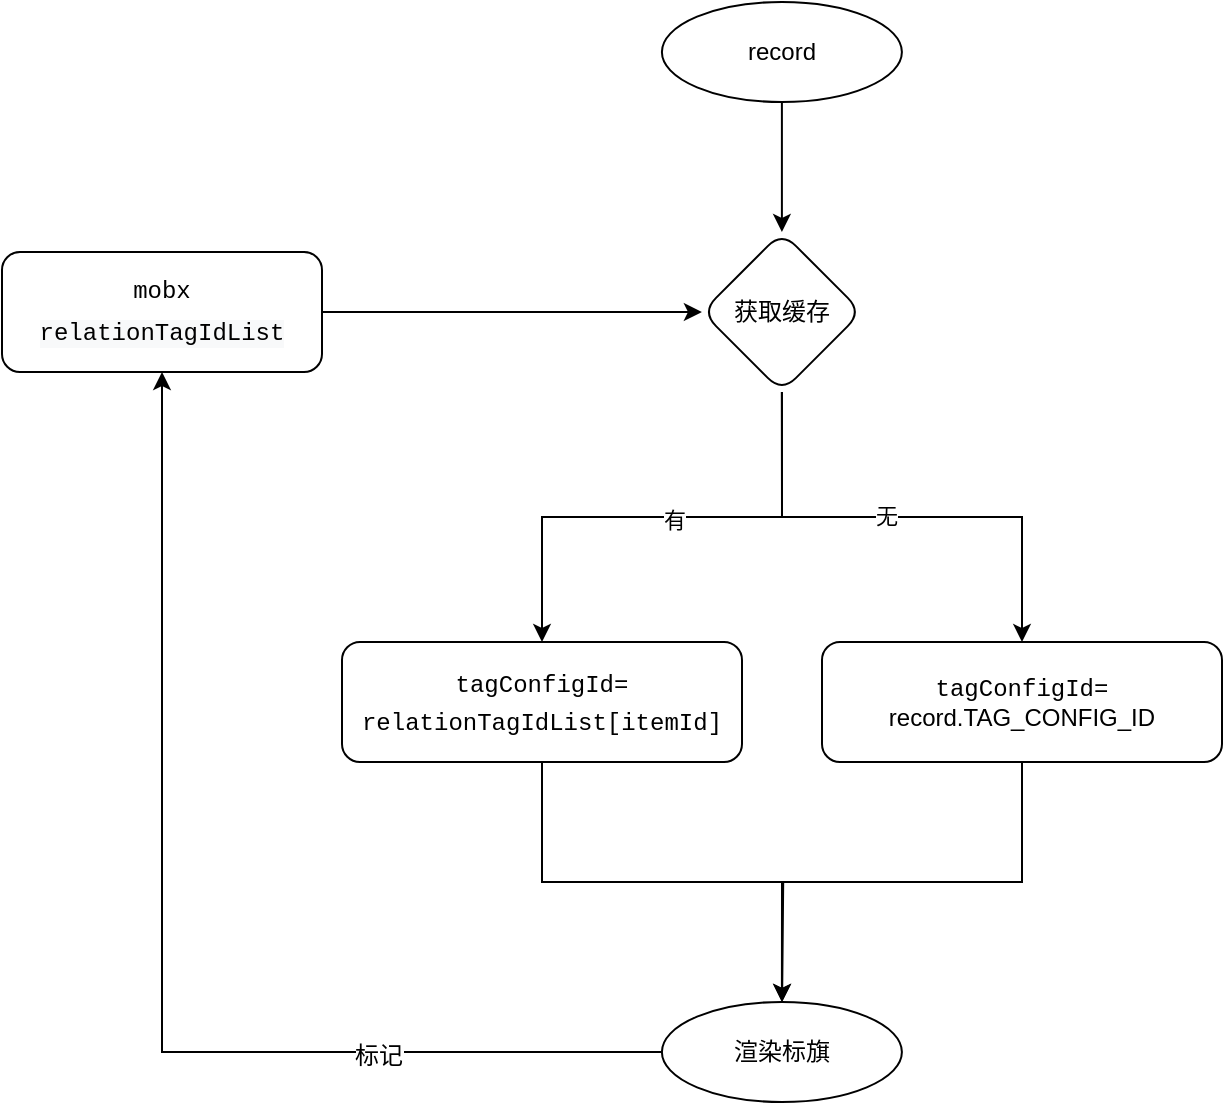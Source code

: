<mxfile version="20.5.3" type="github">
  <diagram id="1FowIULAXSjEy72_O8D5" name="第 1 页">
    <mxGraphModel dx="1426" dy="801" grid="1" gridSize="10" guides="1" tooltips="1" connect="1" arrows="1" fold="1" page="1" pageScale="1" pageWidth="2339" pageHeight="3300" math="0" shadow="0">
      <root>
        <mxCell id="0" />
        <mxCell id="1" parent="0" />
        <mxCell id="H2H-OK5_0r2s_BHLptNz-1" value="" style="edgeStyle=orthogonalEdgeStyle;rounded=0;orthogonalLoop=1;jettySize=auto;html=1;entryX=0.5;entryY=0;entryDx=0;entryDy=0;" edge="1" parent="1" source="H2H-OK5_0r2s_BHLptNz-2" target="H2H-OK5_0r2s_BHLptNz-7">
          <mxGeometry relative="1" as="geometry">
            <mxPoint x="460" y="200" as="targetPoint" />
          </mxGeometry>
        </mxCell>
        <mxCell id="H2H-OK5_0r2s_BHLptNz-2" value="record" style="ellipse;whiteSpace=wrap;html=1;rounded=1;" vertex="1" parent="1">
          <mxGeometry x="399.95" y="80" width="120" height="50" as="geometry" />
        </mxCell>
        <mxCell id="H2H-OK5_0r2s_BHLptNz-3" value="" style="edgeStyle=orthogonalEdgeStyle;rounded=0;orthogonalLoop=1;jettySize=auto;html=1;exitX=0.5;exitY=1;exitDx=0;exitDy=0;entryX=0.5;entryY=0;entryDx=0;entryDy=0;" edge="1" parent="1" source="H2H-OK5_0r2s_BHLptNz-7" target="H2H-OK5_0r2s_BHLptNz-9">
          <mxGeometry relative="1" as="geometry">
            <mxPoint x="310.003" y="400" as="targetPoint" />
          </mxGeometry>
        </mxCell>
        <mxCell id="H2H-OK5_0r2s_BHLptNz-4" value="有" style="edgeLabel;html=1;align=center;verticalAlign=middle;resizable=0;points=[];" vertex="1" connectable="0" parent="H2H-OK5_0r2s_BHLptNz-3">
          <mxGeometry x="-0.048" y="1" relative="1" as="geometry">
            <mxPoint as="offset" />
          </mxGeometry>
        </mxCell>
        <mxCell id="H2H-OK5_0r2s_BHLptNz-5" value="" style="edgeStyle=orthogonalEdgeStyle;rounded=0;orthogonalLoop=1;jettySize=auto;html=1;exitX=0.5;exitY=1;exitDx=0;exitDy=0;" edge="1" parent="1" source="H2H-OK5_0r2s_BHLptNz-7" target="H2H-OK5_0r2s_BHLptNz-11">
          <mxGeometry relative="1" as="geometry" />
        </mxCell>
        <mxCell id="H2H-OK5_0r2s_BHLptNz-6" value="无" style="edgeLabel;html=1;align=center;verticalAlign=middle;resizable=0;points=[];" vertex="1" connectable="0" parent="H2H-OK5_0r2s_BHLptNz-5">
          <mxGeometry x="-0.064" y="1" relative="1" as="geometry">
            <mxPoint as="offset" />
          </mxGeometry>
        </mxCell>
        <mxCell id="H2H-OK5_0r2s_BHLptNz-7" value="获取缓存" style="rhombus;whiteSpace=wrap;html=1;rounded=1;" vertex="1" parent="1">
          <mxGeometry x="419.95" y="195" width="80" height="80" as="geometry" />
        </mxCell>
        <mxCell id="H2H-OK5_0r2s_BHLptNz-8" value="" style="edgeStyle=orthogonalEdgeStyle;rounded=0;orthogonalLoop=1;jettySize=auto;html=1;fontSize=12;fontColor=#000000;exitX=0.5;exitY=1;exitDx=0;exitDy=0;" edge="1" parent="1" source="H2H-OK5_0r2s_BHLptNz-9">
          <mxGeometry relative="1" as="geometry">
            <mxPoint x="310.003" y="460" as="sourcePoint" />
            <mxPoint x="460.053" y="580" as="targetPoint" />
          </mxGeometry>
        </mxCell>
        <mxCell id="H2H-OK5_0r2s_BHLptNz-9" value="&lt;div style=&quot;background-color: rgb(255, 255, 255); font-family: &amp;quot;Fira Code&amp;quot;, Menlo, Monaco, &amp;quot;Courier New&amp;quot;, monospace, &amp;quot;Meslo LG S DZ for Powerline&amp;quot;, Menlo, Monaco, &amp;quot;Courier New&amp;quot;, monospace; font-size: 12px; line-height: 21px;&quot;&gt;&lt;span style=&quot;font-size: 12px;&quot;&gt;tagConfigId=&lt;/span&gt;&lt;/div&gt;&lt;font face=&quot;Fira Code, Menlo, Monaco, Courier New, monospace, Meslo LG S DZ for Powerline, Menlo, Monaco, Courier New, monospace&quot; style=&quot;font-size: 12px;&quot;&gt;&lt;span style=&quot;font-size: 12px;&quot;&gt;&lt;span style=&quot;font-size: 12px;&quot;&gt;relationTagIdList[itemId]&lt;/span&gt;&lt;/span&gt;&lt;/font&gt;" style="whiteSpace=wrap;html=1;rounded=1;fontStyle=0;fontSize=12;fontColor=#000000;" vertex="1" parent="1">
          <mxGeometry x="240" y="400" width="200" height="60" as="geometry" />
        </mxCell>
        <mxCell id="H2H-OK5_0r2s_BHLptNz-10" style="edgeStyle=orthogonalEdgeStyle;rounded=0;orthogonalLoop=1;jettySize=auto;html=1;exitX=0.5;exitY=1;exitDx=0;exitDy=0;entryX=0.5;entryY=0;entryDx=0;entryDy=0;fontSize=12;fontColor=#000000;" edge="1" parent="1" source="H2H-OK5_0r2s_BHLptNz-11" target="H2H-OK5_0r2s_BHLptNz-16">
          <mxGeometry relative="1" as="geometry">
            <mxPoint x="459.95" y="580" as="targetPoint" />
          </mxGeometry>
        </mxCell>
        <mxCell id="H2H-OK5_0r2s_BHLptNz-11" value="&lt;span style=&quot;font-family: &amp;quot;Fira Code&amp;quot;, Menlo, Monaco, &amp;quot;Courier New&amp;quot;, monospace, &amp;quot;Meslo LG S DZ for Powerline&amp;quot;, Menlo, Monaco, &amp;quot;Courier New&amp;quot;, monospace; background-color: rgb(255, 255, 255);&quot;&gt;tagConfigId=&lt;br&gt;&lt;/span&gt;record.TAG_CONFIG_ID" style="whiteSpace=wrap;html=1;rounded=1;" vertex="1" parent="1">
          <mxGeometry x="480" y="400" width="200" height="60" as="geometry" />
        </mxCell>
        <mxCell id="H2H-OK5_0r2s_BHLptNz-12" style="edgeStyle=orthogonalEdgeStyle;rounded=0;orthogonalLoop=1;jettySize=auto;html=1;exitX=0;exitY=0.5;exitDx=0;exitDy=0;entryX=0.5;entryY=1;entryDx=0;entryDy=0;fontSize=12;fontColor=#000000;" edge="1" parent="1" source="H2H-OK5_0r2s_BHLptNz-16" target="H2H-OK5_0r2s_BHLptNz-15">
          <mxGeometry relative="1" as="geometry">
            <mxPoint x="399.95" y="610" as="sourcePoint" />
          </mxGeometry>
        </mxCell>
        <mxCell id="H2H-OK5_0r2s_BHLptNz-13" value="标记" style="edgeLabel;html=1;align=center;verticalAlign=middle;resizable=0;points=[];fontSize=12;fontColor=#000000;" vertex="1" connectable="0" parent="H2H-OK5_0r2s_BHLptNz-12">
          <mxGeometry x="-0.518" y="2" relative="1" as="geometry">
            <mxPoint as="offset" />
          </mxGeometry>
        </mxCell>
        <mxCell id="H2H-OK5_0r2s_BHLptNz-14" style="edgeStyle=orthogonalEdgeStyle;rounded=0;orthogonalLoop=1;jettySize=auto;html=1;exitX=1;exitY=0.5;exitDx=0;exitDy=0;entryX=0;entryY=0.5;entryDx=0;entryDy=0;fontSize=12;fontColor=#000000;" edge="1" parent="1" source="H2H-OK5_0r2s_BHLptNz-15" target="H2H-OK5_0r2s_BHLptNz-7">
          <mxGeometry relative="1" as="geometry" />
        </mxCell>
        <mxCell id="H2H-OK5_0r2s_BHLptNz-15" value="&lt;div style=&quot;background-color: rgb(255, 255, 255); font-family: &amp;quot;Fira Code&amp;quot;, Menlo, Monaco, &amp;quot;Courier New&amp;quot;, monospace, &amp;quot;Meslo LG S DZ for Powerline&amp;quot;, Menlo, Monaco, &amp;quot;Courier New&amp;quot;, monospace; font-size: 12px; line-height: 21px;&quot;&gt;mobx&lt;/div&gt;&lt;div style=&quot;background-color: rgb(255, 255, 255); font-family: &amp;quot;Fira Code&amp;quot;, Menlo, Monaco, &amp;quot;Courier New&amp;quot;, monospace, &amp;quot;Meslo LG S DZ for Powerline&amp;quot;, Menlo, Monaco, &amp;quot;Courier New&amp;quot;, monospace; font-size: 12px; line-height: 21px;&quot;&gt;&lt;span style=&quot;background-color: rgb(248, 249, 250);&quot;&gt;relationTagIdList&lt;/span&gt;&lt;br&gt;&lt;/div&gt;" style="whiteSpace=wrap;html=1;rounded=1;fontStyle=0;fontSize=12;fontColor=#000000;" vertex="1" parent="1">
          <mxGeometry x="70" y="205" width="160" height="60" as="geometry" />
        </mxCell>
        <mxCell id="H2H-OK5_0r2s_BHLptNz-16" value="渲染标旗" style="ellipse;whiteSpace=wrap;html=1;rounded=1;" vertex="1" parent="1">
          <mxGeometry x="399.95" y="580" width="120" height="50" as="geometry" />
        </mxCell>
      </root>
    </mxGraphModel>
  </diagram>
</mxfile>
